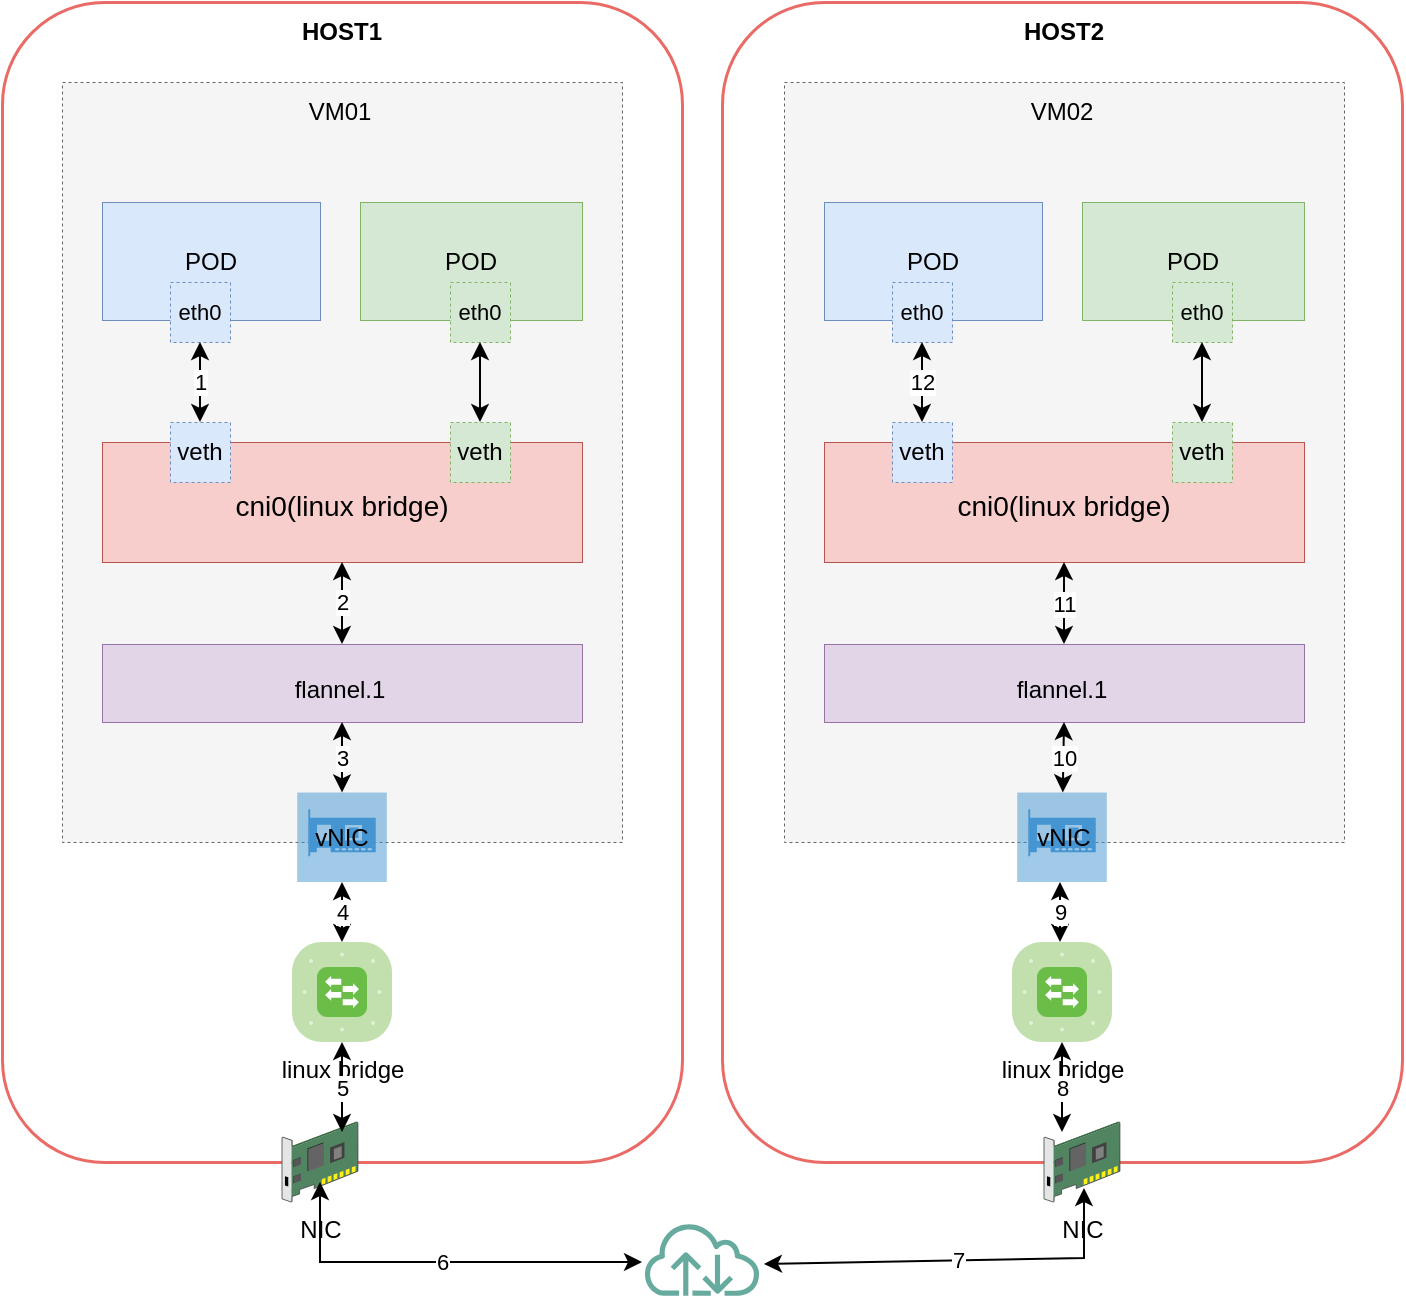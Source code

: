 <mxfile version="21.2.9" type="github">
  <diagram name="Page-1" id="e3a06f82-3646-2815-327d-82caf3d4e204">
    <mxGraphModel dx="1678" dy="712" grid="1" gridSize="10" guides="1" tooltips="1" connect="1" arrows="1" fold="1" page="1" pageScale="1.5" pageWidth="1169" pageHeight="826" background="none" math="0" shadow="0">
      <root>
        <mxCell id="0" style=";html=1;" />
        <mxCell id="1" style=";html=1;" parent="0" />
        <mxCell id="iFL5_eWSD0b4RR7BCdqi-5" value="" style="rounded=1;whiteSpace=wrap;html=1;strokeWidth=1.5;comic=0;fillColor=none;strokeColor=#EA6B66;" vertex="1" parent="1">
          <mxGeometry x="630" y="80" width="340" height="580" as="geometry" />
        </mxCell>
        <mxCell id="MxSaWljoCHivLz9KyoG4-4" value="" style="rounded=1;whiteSpace=wrap;html=1;strokeWidth=1.5;comic=0;fillColor=none;strokeColor=#EA6B66;" parent="1" vertex="1">
          <mxGeometry x="270" y="80" width="340" height="580" as="geometry" />
        </mxCell>
        <mxCell id="sc8MJLwOmtzSrlmjD8fI-22" value="" style="rounded=0;whiteSpace=wrap;html=1;strokeWidth=0.5;dashed=1;fillColor=#f5f5f5;fontColor=#333333;strokeColor=#666666;comic=0;" parent="1" vertex="1">
          <mxGeometry x="300" y="120" width="280" height="380" as="geometry" />
        </mxCell>
        <mxCell id="sc8MJLwOmtzSrlmjD8fI-8" value="POD" style="rounded=0;whiteSpace=wrap;html=1;strokeWidth=0.5;fillColor=#dae8fc;strokeColor=#6c8ebf;comic=0;" parent="1" vertex="1">
          <mxGeometry x="320" y="180" width="109" height="59" as="geometry" />
        </mxCell>
        <mxCell id="6a7d8f32e03d9370-61" value="&lt;div&gt;&lt;br&gt;&lt;/div&gt;&lt;div&gt;cni0(linux bridge)&lt;/div&gt;" style="whiteSpace=wrap;html=1;fillColor=#f8cecc;fontSize=14;strokeColor=#b85450;verticalAlign=top;strokeWidth=0.5;comic=0;" parent="1" vertex="1">
          <mxGeometry x="320" y="300" width="240" height="60" as="geometry" />
        </mxCell>
        <mxCell id="sc8MJLwOmtzSrlmjD8fI-23" value="VM01" style="text;html=1;strokeColor=none;fillColor=none;align=center;verticalAlign=middle;whiteSpace=wrap;rounded=0;comic=0;" parent="1" vertex="1">
          <mxGeometry x="409" y="120" width="60" height="30" as="geometry" />
        </mxCell>
        <mxCell id="GQ9nSxZWVriDuMtLlA-Z-1" value="POD" style="rounded=0;whiteSpace=wrap;html=1;strokeWidth=0.5;fillColor=#d5e8d4;strokeColor=#82b366;comic=0;" parent="1" vertex="1">
          <mxGeometry x="449" y="180" width="111" height="59" as="geometry" />
        </mxCell>
        <mxCell id="GQ9nSxZWVriDuMtLlA-Z-3" value="&lt;font style=&quot;font-size: 11px;&quot;&gt;eth0&lt;/font&gt;" style="rounded=0;whiteSpace=wrap;html=1;strokeWidth=0.5;fillColor=#dae8fc;strokeColor=#6c8ebf;dashed=1;comic=0;" parent="1" vertex="1">
          <mxGeometry x="354" y="220" width="30" height="30" as="geometry" />
        </mxCell>
        <mxCell id="GQ9nSxZWVriDuMtLlA-Z-8" value="veth" style="rounded=0;whiteSpace=wrap;html=1;strokeWidth=0.5;fillColor=#dae8fc;strokeColor=#6c8ebf;dashed=1;comic=0;" parent="1" vertex="1">
          <mxGeometry x="354" y="290" width="30" height="30" as="geometry" />
        </mxCell>
        <mxCell id="GQ9nSxZWVriDuMtLlA-Z-10" value="1" style="endArrow=classic;startArrow=classic;html=1;rounded=0;entryX=0.5;entryY=1;entryDx=0;entryDy=0;exitX=0.5;exitY=0;exitDx=0;exitDy=0;comic=0;" parent="1" source="GQ9nSxZWVriDuMtLlA-Z-8" target="GQ9nSxZWVriDuMtLlA-Z-3" edge="1">
          <mxGeometry width="50" height="50" relative="1" as="geometry">
            <mxPoint x="79" y="380" as="sourcePoint" />
            <mxPoint x="129" y="330" as="targetPoint" />
          </mxGeometry>
        </mxCell>
        <mxCell id="GQ9nSxZWVriDuMtLlA-Z-11" value="&lt;font style=&quot;font-size: 11px;&quot;&gt;eth0&lt;/font&gt;" style="rounded=0;whiteSpace=wrap;html=1;strokeWidth=0.5;fillColor=#d5e8d4;strokeColor=#82b366;dashed=1;comic=0;" parent="1" vertex="1">
          <mxGeometry x="494" y="220" width="30" height="30" as="geometry" />
        </mxCell>
        <mxCell id="GQ9nSxZWVriDuMtLlA-Z-13" value="veth" style="rounded=0;whiteSpace=wrap;html=1;strokeWidth=0.5;fillColor=#d5e8d4;strokeColor=#82b366;dashed=1;comic=0;" parent="1" vertex="1">
          <mxGeometry x="494" y="290" width="30" height="30" as="geometry" />
        </mxCell>
        <mxCell id="GQ9nSxZWVriDuMtLlA-Z-14" value="" style="endArrow=classic;startArrow=classic;html=1;rounded=0;entryX=0.5;entryY=1;entryDx=0;entryDy=0;exitX=0.5;exitY=0;exitDx=0;exitDy=0;comic=0;" parent="1" source="GQ9nSxZWVriDuMtLlA-Z-13" target="GQ9nSxZWVriDuMtLlA-Z-11" edge="1">
          <mxGeometry width="50" height="50" relative="1" as="geometry">
            <mxPoint x="99" y="370" as="sourcePoint" />
            <mxPoint x="149" y="320" as="targetPoint" />
          </mxGeometry>
        </mxCell>
        <mxCell id="XjlNCTNv254b6shq8vdB-21" value="" style="whiteSpace=wrap;html=1;fillColor=#e1d5e7;fontSize=14;strokeColor=#9673a6;verticalAlign=top;strokeWidth=0.5;comic=0;" parent="1" vertex="1">
          <mxGeometry x="320" y="401" width="240" height="39" as="geometry" />
        </mxCell>
        <mxCell id="XjlNCTNv254b6shq8vdB-22" value="&lt;div&gt;&lt;br&gt;&lt;/div&gt;&lt;div&gt;flannel.1&lt;/div&gt;" style="text;html=1;strokeColor=none;fillColor=none;align=center;verticalAlign=middle;whiteSpace=wrap;rounded=0;comic=0;" parent="1" vertex="1">
          <mxGeometry x="409" y="411" width="60" height="10" as="geometry" />
        </mxCell>
        <mxCell id="XjlNCTNv254b6shq8vdB-24" value="" style="rounded=0;whiteSpace=wrap;html=1;strokeWidth=0.5;dashed=1;fillColor=#f5f5f5;fontColor=#333333;strokeColor=#666666;comic=0;" parent="1" vertex="1">
          <mxGeometry x="661" y="120" width="280" height="380" as="geometry" />
        </mxCell>
        <mxCell id="XjlNCTNv254b6shq8vdB-25" value="POD" style="rounded=0;whiteSpace=wrap;html=1;strokeWidth=0.5;fillColor=#dae8fc;strokeColor=#6c8ebf;comic=0;" parent="1" vertex="1">
          <mxGeometry x="681" y="180" width="109" height="59" as="geometry" />
        </mxCell>
        <mxCell id="XjlNCTNv254b6shq8vdB-26" value="&lt;div&gt;&lt;br&gt;&lt;/div&gt;&lt;div&gt;cni0(linux bridge)&lt;/div&gt;" style="whiteSpace=wrap;html=1;fillColor=#f8cecc;fontSize=14;strokeColor=#b85450;verticalAlign=top;strokeWidth=0.5;comic=0;" parent="1" vertex="1">
          <mxGeometry x="681" y="300" width="240" height="60" as="geometry" />
        </mxCell>
        <mxCell id="XjlNCTNv254b6shq8vdB-27" value="VM02" style="text;html=1;strokeColor=none;fillColor=none;align=center;verticalAlign=middle;whiteSpace=wrap;rounded=0;comic=0;" parent="1" vertex="1">
          <mxGeometry x="770" y="120" width="60" height="30" as="geometry" />
        </mxCell>
        <mxCell id="XjlNCTNv254b6shq8vdB-28" value="NIC" style="shadow=0;dashed=0;html=1;labelPosition=center;verticalLabelPosition=bottom;verticalAlign=top;align=center;outlineConnect=0;shape=mxgraph.veeam.3d.network_card;comic=0;" parent="1" vertex="1">
          <mxGeometry x="410" y="640" width="38" height="40" as="geometry" />
        </mxCell>
        <mxCell id="XjlNCTNv254b6shq8vdB-29" value="POD" style="rounded=0;whiteSpace=wrap;html=1;strokeWidth=0.5;fillColor=#d5e8d4;strokeColor=#82b366;comic=0;" parent="1" vertex="1">
          <mxGeometry x="810" y="180" width="111" height="59" as="geometry" />
        </mxCell>
        <mxCell id="XjlNCTNv254b6shq8vdB-30" value="&lt;font style=&quot;font-size: 11px;&quot;&gt;eth0&lt;/font&gt;" style="rounded=0;whiteSpace=wrap;html=1;strokeWidth=0.5;fillColor=#dae8fc;strokeColor=#6c8ebf;dashed=1;comic=0;" parent="1" vertex="1">
          <mxGeometry x="715" y="220" width="30" height="30" as="geometry" />
        </mxCell>
        <mxCell id="XjlNCTNv254b6shq8vdB-31" value="veth" style="rounded=0;whiteSpace=wrap;html=1;strokeWidth=0.5;fillColor=#dae8fc;strokeColor=#6c8ebf;dashed=1;comic=0;" parent="1" vertex="1">
          <mxGeometry x="715" y="290" width="30" height="30" as="geometry" />
        </mxCell>
        <mxCell id="XjlNCTNv254b6shq8vdB-32" value="12" style="endArrow=classic;startArrow=classic;html=1;rounded=0;entryX=0.5;entryY=1;entryDx=0;entryDy=0;exitX=0.5;exitY=0;exitDx=0;exitDy=0;comic=0;" parent="1" source="XjlNCTNv254b6shq8vdB-31" target="XjlNCTNv254b6shq8vdB-30" edge="1">
          <mxGeometry width="50" height="50" relative="1" as="geometry">
            <mxPoint x="440" y="380" as="sourcePoint" />
            <mxPoint x="490" y="330" as="targetPoint" />
          </mxGeometry>
        </mxCell>
        <mxCell id="XjlNCTNv254b6shq8vdB-33" value="&lt;font style=&quot;font-size: 11px;&quot;&gt;eth0&lt;/font&gt;" style="rounded=0;whiteSpace=wrap;html=1;strokeWidth=0.5;fillColor=#d5e8d4;strokeColor=#82b366;dashed=1;comic=0;" parent="1" vertex="1">
          <mxGeometry x="855" y="220" width="30" height="30" as="geometry" />
        </mxCell>
        <mxCell id="XjlNCTNv254b6shq8vdB-34" value="veth" style="rounded=0;whiteSpace=wrap;html=1;strokeWidth=0.5;fillColor=#d5e8d4;strokeColor=#82b366;dashed=1;comic=0;" parent="1" vertex="1">
          <mxGeometry x="855" y="290" width="30" height="30" as="geometry" />
        </mxCell>
        <mxCell id="XjlNCTNv254b6shq8vdB-35" value="" style="endArrow=classic;startArrow=classic;html=1;rounded=0;entryX=0.5;entryY=1;entryDx=0;entryDy=0;exitX=0.5;exitY=0;exitDx=0;exitDy=0;comic=0;" parent="1" source="XjlNCTNv254b6shq8vdB-34" target="XjlNCTNv254b6shq8vdB-33" edge="1">
          <mxGeometry width="50" height="50" relative="1" as="geometry">
            <mxPoint x="460" y="370" as="sourcePoint" />
            <mxPoint x="510" y="320" as="targetPoint" />
          </mxGeometry>
        </mxCell>
        <mxCell id="XjlNCTNv254b6shq8vdB-36" value="" style="whiteSpace=wrap;html=1;fillColor=#e1d5e7;fontSize=14;strokeColor=#9673a6;verticalAlign=top;strokeWidth=0.5;comic=0;" parent="1" vertex="1">
          <mxGeometry x="681" y="401" width="240" height="39" as="geometry" />
        </mxCell>
        <mxCell id="XjlNCTNv254b6shq8vdB-37" value="&lt;div&gt;&lt;br&gt;&lt;/div&gt;&lt;div&gt;flannel.1&lt;/div&gt;" style="text;html=1;strokeColor=none;fillColor=none;align=center;verticalAlign=middle;whiteSpace=wrap;rounded=0;comic=0;" parent="1" vertex="1">
          <mxGeometry x="770" y="411" width="60" height="10" as="geometry" />
        </mxCell>
        <mxCell id="XjlNCTNv254b6shq8vdB-38" value="2" style="endArrow=classic;startArrow=classic;html=1;rounded=0;entryX=0.5;entryY=1;entryDx=0;entryDy=0;exitX=0.5;exitY=0;exitDx=0;exitDy=0;comic=0;" parent="1" source="XjlNCTNv254b6shq8vdB-21" target="6a7d8f32e03d9370-61" edge="1">
          <mxGeometry x="0.024" width="50" height="50" relative="1" as="geometry">
            <mxPoint x="379" y="300" as="sourcePoint" />
            <mxPoint x="379" y="260" as="targetPoint" />
            <mxPoint as="offset" />
          </mxGeometry>
        </mxCell>
        <mxCell id="XjlNCTNv254b6shq8vdB-40" value="10" style="endArrow=classic;startArrow=classic;html=1;rounded=0;entryX=0.5;entryY=1;entryDx=0;entryDy=0;comic=0;" parent="1" source="MxSaWljoCHivLz9KyoG4-2" target="XjlNCTNv254b6shq8vdB-36" edge="1">
          <mxGeometry width="50" height="50" relative="1" as="geometry">
            <mxPoint x="480" y="421" as="sourcePoint" />
            <mxPoint x="480" y="380" as="targetPoint" />
          </mxGeometry>
        </mxCell>
        <mxCell id="XjlNCTNv254b6shq8vdB-41" value="11" style="endArrow=classic;startArrow=classic;html=1;rounded=0;entryX=0.5;entryY=1;entryDx=0;entryDy=0;exitX=0.5;exitY=0;exitDx=0;exitDy=0;comic=0;" parent="1" source="XjlNCTNv254b6shq8vdB-36" target="XjlNCTNv254b6shq8vdB-26" edge="1">
          <mxGeometry width="50" height="50" relative="1" as="geometry">
            <mxPoint x="490" y="431" as="sourcePoint" />
            <mxPoint x="490" y="390" as="targetPoint" />
          </mxGeometry>
        </mxCell>
        <mxCell id="XjlNCTNv254b6shq8vdB-59" value="linux bridge" style="verticalLabelPosition=bottom;sketch=0;html=1;fillColor=#6ABD46;strokeColor=#ffffff;verticalAlign=top;align=center;points=[[0.085,0.085,0],[0.915,0.085,0],[0.915,0.915,0],[0.085,0.915,0],[0.25,0,0],[0.5,0,0],[0.75,0,0],[1,0.25,0],[1,0.5,0],[1,0.75,0],[0.75,1,0],[0.5,1,0],[0.25,1,0],[0,0.75,0],[0,0.5,0],[0,0.25,0]];pointerEvents=1;shape=mxgraph.cisco_safe.compositeIcon;bgIcon=mxgraph.cisco_safe.architecture.generic_appliance;resIcon=mxgraph.cisco_safe.architecture.switch;comic=0;" parent="1" vertex="1">
          <mxGeometry x="415" y="550" width="50" height="50" as="geometry" />
        </mxCell>
        <mxCell id="MxSaWljoCHivLz9KyoG4-1" value="" style="pointerEvents=1;shadow=0;dashed=0;html=1;strokeColor=none;fillColor=#4495D1;labelPosition=center;verticalLabelPosition=bottom;verticalAlign=top;align=center;outlineConnect=0;shape=mxgraph.veeam.2d.vnic;comic=0;" parent="1" vertex="1">
          <mxGeometry x="417.6" y="475.2" width="44.8" height="44.8" as="geometry" />
        </mxCell>
        <mxCell id="MxSaWljoCHivLz9KyoG4-2" value="" style="pointerEvents=1;shadow=0;dashed=0;html=1;strokeColor=none;fillColor=#4495D1;labelPosition=center;verticalLabelPosition=bottom;verticalAlign=top;align=center;outlineConnect=0;shape=mxgraph.veeam.2d.vnic;comic=0;" parent="1" vertex="1">
          <mxGeometry x="777.6" y="475.2" width="44.8" height="44.8" as="geometry" />
        </mxCell>
        <mxCell id="MxSaWljoCHivLz9KyoG4-3" value="3" style="endArrow=classic;startArrow=classic;html=1;rounded=0;entryX=0.5;entryY=1;entryDx=0;entryDy=0;comic=0;" parent="1" source="MxSaWljoCHivLz9KyoG4-1" target="XjlNCTNv254b6shq8vdB-21" edge="1">
          <mxGeometry width="50" height="50" relative="1" as="geometry">
            <mxPoint x="779" y="485" as="sourcePoint" />
            <mxPoint x="780" y="450" as="targetPoint" />
          </mxGeometry>
        </mxCell>
        <mxCell id="MxSaWljoCHivLz9KyoG4-5" value="&lt;b&gt;HOST1&lt;/b&gt;" style="text;html=1;strokeColor=none;fillColor=none;align=center;verticalAlign=middle;whiteSpace=wrap;rounded=0;comic=0;" parent="1" vertex="1">
          <mxGeometry x="410" y="80" width="60" height="30" as="geometry" />
        </mxCell>
        <mxCell id="MxSaWljoCHivLz9KyoG4-8" value="vNIC" style="text;html=1;strokeColor=none;fillColor=none;align=center;verticalAlign=middle;whiteSpace=wrap;rounded=0;comic=0;" parent="1" vertex="1">
          <mxGeometry x="425" y="487.6" width="30" height="20" as="geometry" />
        </mxCell>
        <mxCell id="MxSaWljoCHivLz9KyoG4-9" value="vNIC" style="text;html=1;strokeColor=none;fillColor=none;align=center;verticalAlign=middle;whiteSpace=wrap;rounded=0;comic=0;" parent="1" vertex="1">
          <mxGeometry x="786" y="487.6" width="30" height="20" as="geometry" />
        </mxCell>
        <mxCell id="MxSaWljoCHivLz9KyoG4-11" value="" style="sketch=0;outlineConnect=0;fontColor=#232F3E;gradientColor=none;fillColor=#67AB9F;strokeColor=none;dashed=0;verticalLabelPosition=bottom;verticalAlign=top;align=center;html=1;fontSize=12;fontStyle=0;aspect=fixed;pointerEvents=1;shape=mxgraph.aws4.internet;comic=0;" parent="1" vertex="1">
          <mxGeometry x="590" y="690" width="60" height="36.92" as="geometry" />
        </mxCell>
        <mxCell id="iFL5_eWSD0b4RR7BCdqi-3" value="linux bridge" style="verticalLabelPosition=bottom;sketch=0;html=1;fillColor=#6ABD46;strokeColor=#ffffff;verticalAlign=top;align=center;points=[[0.085,0.085,0],[0.915,0.085,0],[0.915,0.915,0],[0.085,0.915,0],[0.25,0,0],[0.5,0,0],[0.75,0,0],[1,0.25,0],[1,0.5,0],[1,0.75,0],[0.75,1,0],[0.5,1,0],[0.25,1,0],[0,0.75,0],[0,0.5,0],[0,0.25,0]];pointerEvents=1;shape=mxgraph.cisco_safe.compositeIcon;bgIcon=mxgraph.cisco_safe.architecture.generic_appliance;resIcon=mxgraph.cisco_safe.architecture.switch;comic=0;" vertex="1" parent="1">
          <mxGeometry x="775" y="550" width="50" height="50" as="geometry" />
        </mxCell>
        <mxCell id="iFL5_eWSD0b4RR7BCdqi-4" value="NIC" style="shadow=0;dashed=0;html=1;labelPosition=center;verticalLabelPosition=bottom;verticalAlign=top;align=center;outlineConnect=0;shape=mxgraph.veeam.3d.network_card;comic=0;" vertex="1" parent="1">
          <mxGeometry x="791" y="640" width="38" height="40" as="geometry" />
        </mxCell>
        <mxCell id="iFL5_eWSD0b4RR7BCdqi-6" value="&lt;b&gt;HOST2&lt;/b&gt;" style="text;html=1;strokeColor=none;fillColor=none;align=center;verticalAlign=middle;whiteSpace=wrap;rounded=0;comic=0;" vertex="1" parent="1">
          <mxGeometry x="771" y="80" width="60" height="30" as="geometry" />
        </mxCell>
        <mxCell id="iFL5_eWSD0b4RR7BCdqi-7" value="4" style="endArrow=classic;startArrow=classic;html=1;rounded=0;comic=0;" edge="1" parent="1">
          <mxGeometry width="50" height="50" relative="1" as="geometry">
            <mxPoint x="440" y="550" as="sourcePoint" />
            <mxPoint x="440" y="520" as="targetPoint" />
          </mxGeometry>
        </mxCell>
        <mxCell id="iFL5_eWSD0b4RR7BCdqi-8" value="5" style="endArrow=classic;startArrow=classic;html=1;rounded=0;entryX=0.5;entryY=1;entryDx=0;entryDy=0;comic=0;entryPerimeter=0;" edge="1" parent="1" target="XjlNCTNv254b6shq8vdB-59">
          <mxGeometry width="50" height="50" relative="1" as="geometry">
            <mxPoint x="440" y="645" as="sourcePoint" />
            <mxPoint x="440" y="610" as="targetPoint" />
          </mxGeometry>
        </mxCell>
        <mxCell id="iFL5_eWSD0b4RR7BCdqi-9" value="6" style="endArrow=classic;startArrow=classic;html=1;rounded=0;exitX=0.5;exitY=0.75;exitDx=0;exitDy=0;exitPerimeter=0;" edge="1" parent="1" source="XjlNCTNv254b6shq8vdB-28">
          <mxGeometry width="50" height="50" relative="1" as="geometry">
            <mxPoint x="160" y="700" as="sourcePoint" />
            <mxPoint x="590" y="710" as="targetPoint" />
            <Array as="points">
              <mxPoint x="429" y="710" />
            </Array>
          </mxGeometry>
        </mxCell>
        <mxCell id="iFL5_eWSD0b4RR7BCdqi-10" value="7" style="endArrow=classic;startArrow=classic;html=1;rounded=0;exitX=1.043;exitY=0.569;exitDx=0;exitDy=0;exitPerimeter=0;entryX=0.526;entryY=0.825;entryDx=0;entryDy=0;entryPerimeter=0;" edge="1" parent="1" source="MxSaWljoCHivLz9KyoG4-11" target="iFL5_eWSD0b4RR7BCdqi-4">
          <mxGeometry width="50" height="50" relative="1" as="geometry">
            <mxPoint x="1110" y="680" as="sourcePoint" />
            <mxPoint x="1160" y="630" as="targetPoint" />
            <Array as="points">
              <mxPoint x="811" y="708" />
            </Array>
          </mxGeometry>
        </mxCell>
        <mxCell id="iFL5_eWSD0b4RR7BCdqi-11" value="8" style="endArrow=classic;startArrow=classic;html=1;rounded=0;entryX=0.5;entryY=1;entryDx=0;entryDy=0;comic=0;entryPerimeter=0;" edge="1" parent="1">
          <mxGeometry width="50" height="50" relative="1" as="geometry">
            <mxPoint x="800" y="645" as="sourcePoint" />
            <mxPoint x="800" y="600" as="targetPoint" />
          </mxGeometry>
        </mxCell>
        <mxCell id="iFL5_eWSD0b4RR7BCdqi-12" value="9" style="endArrow=classic;startArrow=classic;html=1;rounded=0;comic=0;" edge="1" parent="1">
          <mxGeometry width="50" height="50" relative="1" as="geometry">
            <mxPoint x="799" y="550" as="sourcePoint" />
            <mxPoint x="799" y="520" as="targetPoint" />
          </mxGeometry>
        </mxCell>
      </root>
    </mxGraphModel>
  </diagram>
</mxfile>
